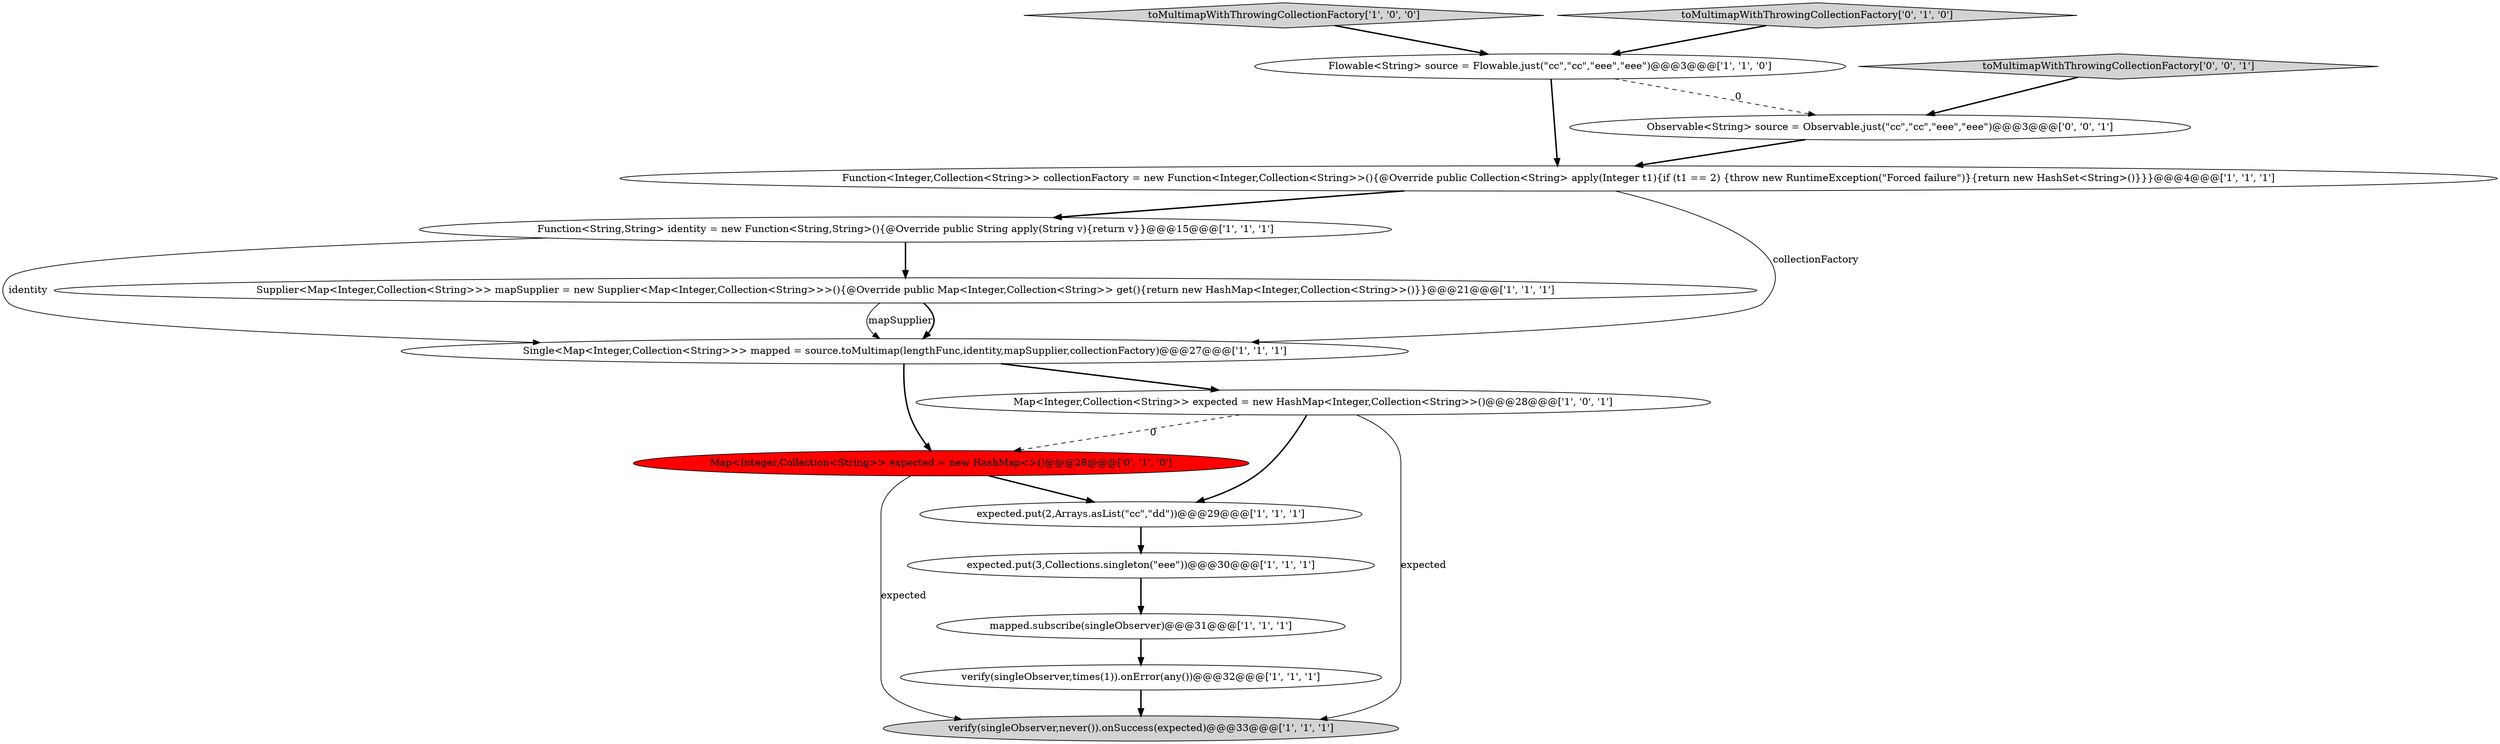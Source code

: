 digraph {
9 [style = filled, label = "Flowable<String> source = Flowable.just(\"cc\",\"cc\",\"eee\",\"eee\")@@@3@@@['1', '1', '0']", fillcolor = white, shape = ellipse image = "AAA0AAABBB1BBB"];
13 [style = filled, label = "Map<Integer,Collection<String>> expected = new HashMap<>()@@@28@@@['0', '1', '0']", fillcolor = red, shape = ellipse image = "AAA1AAABBB2BBB"];
4 [style = filled, label = "verify(singleObserver,never()).onSuccess(expected)@@@33@@@['1', '1', '1']", fillcolor = lightgray, shape = ellipse image = "AAA0AAABBB1BBB"];
6 [style = filled, label = "Supplier<Map<Integer,Collection<String>>> mapSupplier = new Supplier<Map<Integer,Collection<String>>>(){@Override public Map<Integer,Collection<String>> get(){return new HashMap<Integer,Collection<String>>()}}@@@21@@@['1', '1', '1']", fillcolor = white, shape = ellipse image = "AAA0AAABBB1BBB"];
5 [style = filled, label = "Function<Integer,Collection<String>> collectionFactory = new Function<Integer,Collection<String>>(){@Override public Collection<String> apply(Integer t1){if (t1 == 2) {throw new RuntimeException(\"Forced failure\")}{return new HashSet<String>()}}}@@@4@@@['1', '1', '1']", fillcolor = white, shape = ellipse image = "AAA0AAABBB1BBB"];
8 [style = filled, label = "Single<Map<Integer,Collection<String>>> mapped = source.toMultimap(lengthFunc,identity,mapSupplier,collectionFactory)@@@27@@@['1', '1', '1']", fillcolor = white, shape = ellipse image = "AAA0AAABBB1BBB"];
3 [style = filled, label = "toMultimapWithThrowingCollectionFactory['1', '0', '0']", fillcolor = lightgray, shape = diamond image = "AAA0AAABBB1BBB"];
10 [style = filled, label = "Map<Integer,Collection<String>> expected = new HashMap<Integer,Collection<String>>()@@@28@@@['1', '0', '1']", fillcolor = white, shape = ellipse image = "AAA0AAABBB1BBB"];
11 [style = filled, label = "verify(singleObserver,times(1)).onError(any())@@@32@@@['1', '1', '1']", fillcolor = white, shape = ellipse image = "AAA0AAABBB1BBB"];
7 [style = filled, label = "expected.put(2,Arrays.asList(\"cc\",\"dd\"))@@@29@@@['1', '1', '1']", fillcolor = white, shape = ellipse image = "AAA0AAABBB1BBB"];
12 [style = filled, label = "toMultimapWithThrowingCollectionFactory['0', '1', '0']", fillcolor = lightgray, shape = diamond image = "AAA0AAABBB2BBB"];
14 [style = filled, label = "toMultimapWithThrowingCollectionFactory['0', '0', '1']", fillcolor = lightgray, shape = diamond image = "AAA0AAABBB3BBB"];
1 [style = filled, label = "mapped.subscribe(singleObserver)@@@31@@@['1', '1', '1']", fillcolor = white, shape = ellipse image = "AAA0AAABBB1BBB"];
0 [style = filled, label = "expected.put(3,Collections.singleton(\"eee\"))@@@30@@@['1', '1', '1']", fillcolor = white, shape = ellipse image = "AAA0AAABBB1BBB"];
2 [style = filled, label = "Function<String,String> identity = new Function<String,String>(){@Override public String apply(String v){return v}}@@@15@@@['1', '1', '1']", fillcolor = white, shape = ellipse image = "AAA0AAABBB1BBB"];
15 [style = filled, label = "Observable<String> source = Observable.just(\"cc\",\"cc\",\"eee\",\"eee\")@@@3@@@['0', '0', '1']", fillcolor = white, shape = ellipse image = "AAA0AAABBB3BBB"];
8->10 [style = bold, label=""];
2->6 [style = bold, label=""];
13->4 [style = solid, label="expected"];
11->4 [style = bold, label=""];
7->0 [style = bold, label=""];
10->13 [style = dashed, label="0"];
12->9 [style = bold, label=""];
2->8 [style = solid, label="identity"];
10->7 [style = bold, label=""];
15->5 [style = bold, label=""];
1->11 [style = bold, label=""];
3->9 [style = bold, label=""];
5->2 [style = bold, label=""];
6->8 [style = solid, label="mapSupplier"];
13->7 [style = bold, label=""];
0->1 [style = bold, label=""];
6->8 [style = bold, label=""];
10->4 [style = solid, label="expected"];
9->5 [style = bold, label=""];
14->15 [style = bold, label=""];
5->8 [style = solid, label="collectionFactory"];
8->13 [style = bold, label=""];
9->15 [style = dashed, label="0"];
}

